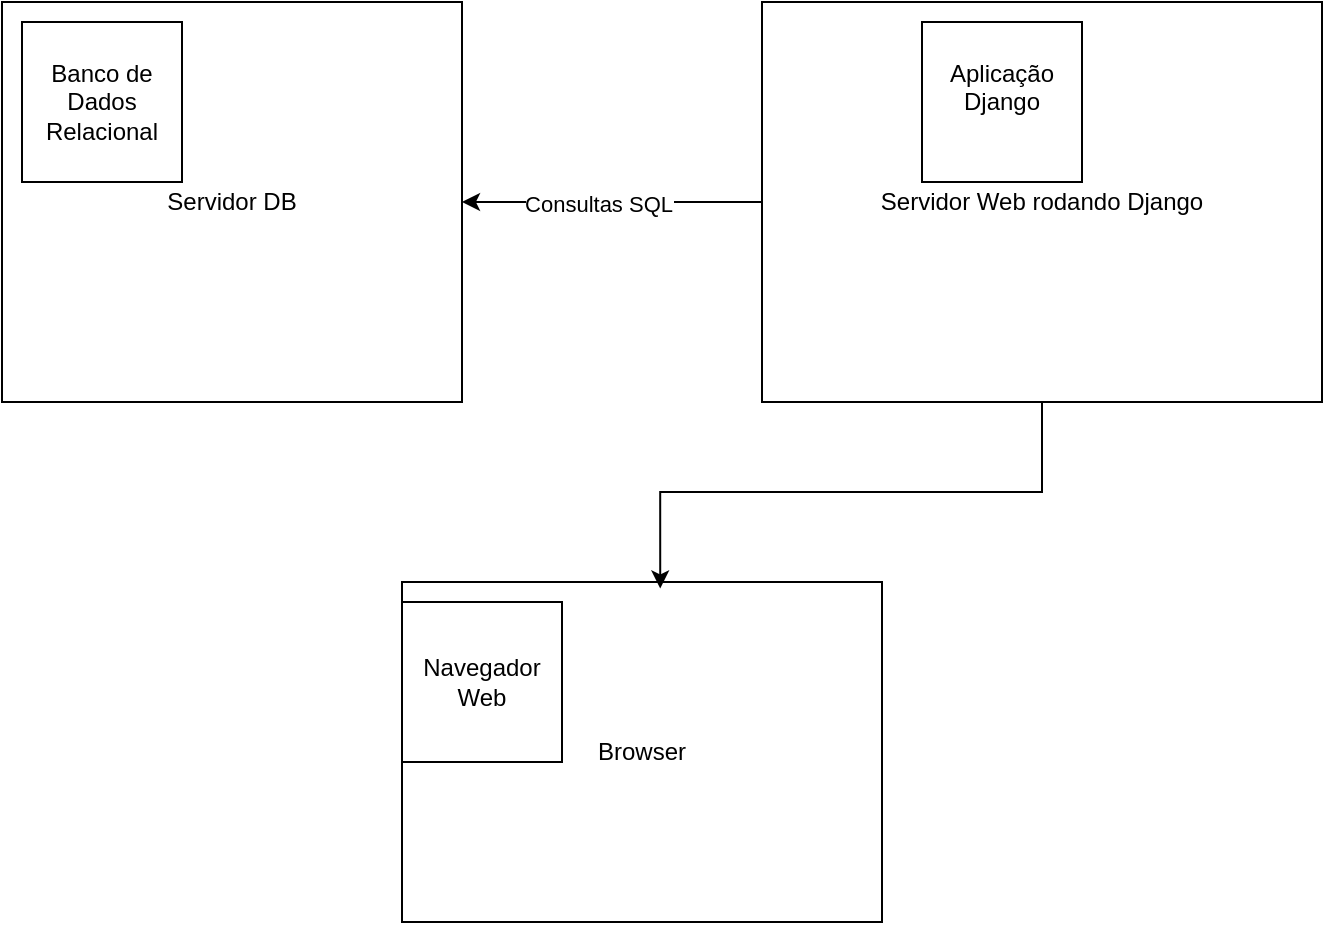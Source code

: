 <mxfile version="24.7.13">
  <diagram name="Página-1" id="WYPSLjSaFbF_0wNMysqS">
    <mxGraphModel dx="987" dy="1711" grid="1" gridSize="10" guides="1" tooltips="1" connect="1" arrows="1" fold="1" page="1" pageScale="1" pageWidth="827" pageHeight="1169" math="0" shadow="0">
      <root>
        <mxCell id="0" />
        <mxCell id="1" parent="0" />
        <mxCell id="LfT3OuOdZkfybtMARSPw-6" value="Servidor DB" style="rounded=0;whiteSpace=wrap;html=1;" vertex="1" parent="1">
          <mxGeometry x="90" y="-110" width="230" height="200" as="geometry" />
        </mxCell>
        <mxCell id="LfT3OuOdZkfybtMARSPw-10" value="" style="edgeStyle=orthogonalEdgeStyle;rounded=0;orthogonalLoop=1;jettySize=auto;html=1;" edge="1" parent="1" source="LfT3OuOdZkfybtMARSPw-8" target="LfT3OuOdZkfybtMARSPw-6">
          <mxGeometry relative="1" as="geometry" />
        </mxCell>
        <mxCell id="LfT3OuOdZkfybtMARSPw-15" value="Consultas SQL" style="edgeLabel;html=1;align=center;verticalAlign=middle;resizable=0;points=[];" vertex="1" connectable="0" parent="LfT3OuOdZkfybtMARSPw-10">
          <mxGeometry x="0.097" y="1" relative="1" as="geometry">
            <mxPoint as="offset" />
          </mxGeometry>
        </mxCell>
        <mxCell id="LfT3OuOdZkfybtMARSPw-8" value="Servidor Web rodando Django" style="rounded=0;whiteSpace=wrap;html=1;" vertex="1" parent="1">
          <mxGeometry x="470" y="-110" width="280" height="200" as="geometry" />
        </mxCell>
        <mxCell id="LfT3OuOdZkfybtMARSPw-9" value="Browser" style="rounded=0;whiteSpace=wrap;html=1;" vertex="1" parent="1">
          <mxGeometry x="290" y="180" width="240" height="170" as="geometry" />
        </mxCell>
        <mxCell id="LfT3OuOdZkfybtMARSPw-11" style="edgeStyle=orthogonalEdgeStyle;rounded=0;orthogonalLoop=1;jettySize=auto;html=1;entryX=0.538;entryY=0.019;entryDx=0;entryDy=0;entryPerimeter=0;" edge="1" parent="1" source="LfT3OuOdZkfybtMARSPw-8" target="LfT3OuOdZkfybtMARSPw-9">
          <mxGeometry relative="1" as="geometry" />
        </mxCell>
        <mxCell id="LfT3OuOdZkfybtMARSPw-12" value="&#xa;Aplicação Django&#xa;&#xa;" style="whiteSpace=wrap;html=1;aspect=fixed;" vertex="1" parent="1">
          <mxGeometry x="550" y="-100" width="80" height="80" as="geometry" />
        </mxCell>
        <mxCell id="LfT3OuOdZkfybtMARSPw-13" value="Banco de Dados Relacional" style="whiteSpace=wrap;html=1;aspect=fixed;" vertex="1" parent="1">
          <mxGeometry x="100" y="-100" width="80" height="80" as="geometry" />
        </mxCell>
        <mxCell id="LfT3OuOdZkfybtMARSPw-14" value="Navegador Web" style="whiteSpace=wrap;html=1;aspect=fixed;" vertex="1" parent="1">
          <mxGeometry x="290" y="190" width="80" height="80" as="geometry" />
        </mxCell>
      </root>
    </mxGraphModel>
  </diagram>
</mxfile>
